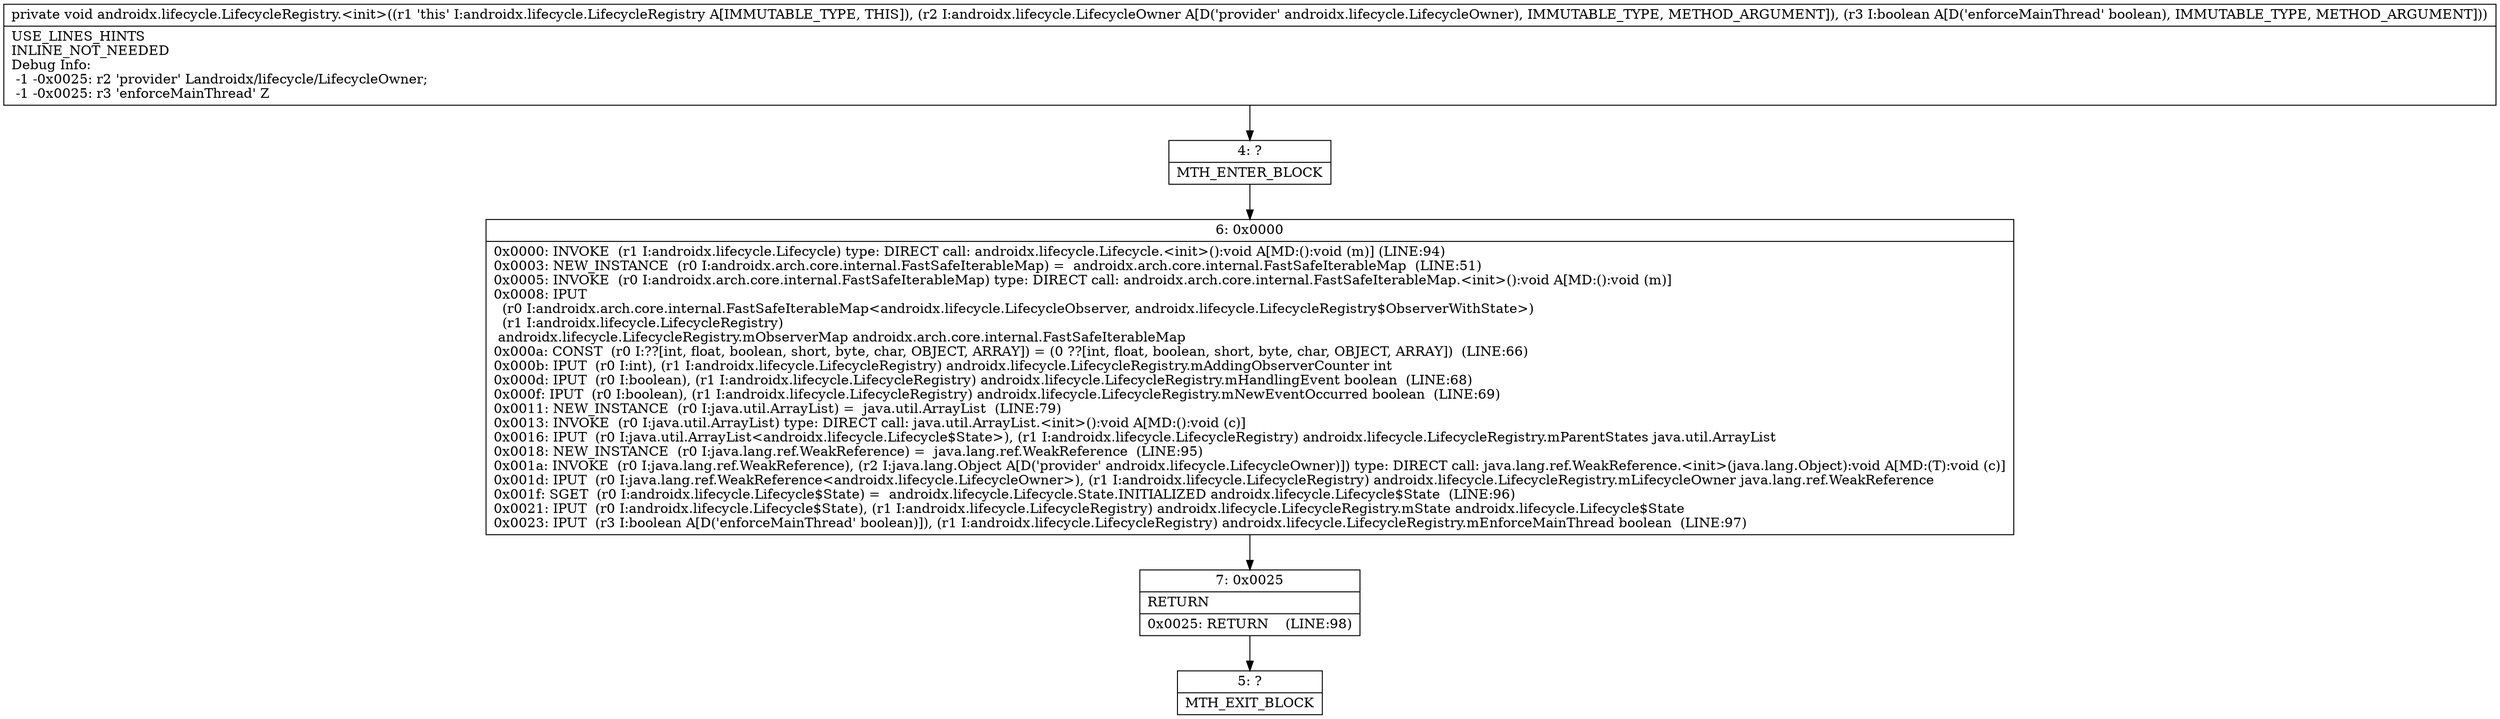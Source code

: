 digraph "CFG forandroidx.lifecycle.LifecycleRegistry.\<init\>(Landroidx\/lifecycle\/LifecycleOwner;Z)V" {
Node_4 [shape=record,label="{4\:\ ?|MTH_ENTER_BLOCK\l}"];
Node_6 [shape=record,label="{6\:\ 0x0000|0x0000: INVOKE  (r1 I:androidx.lifecycle.Lifecycle) type: DIRECT call: androidx.lifecycle.Lifecycle.\<init\>():void A[MD:():void (m)] (LINE:94)\l0x0003: NEW_INSTANCE  (r0 I:androidx.arch.core.internal.FastSafeIterableMap) =  androidx.arch.core.internal.FastSafeIterableMap  (LINE:51)\l0x0005: INVOKE  (r0 I:androidx.arch.core.internal.FastSafeIterableMap) type: DIRECT call: androidx.arch.core.internal.FastSafeIterableMap.\<init\>():void A[MD:():void (m)]\l0x0008: IPUT  \l  (r0 I:androidx.arch.core.internal.FastSafeIterableMap\<androidx.lifecycle.LifecycleObserver, androidx.lifecycle.LifecycleRegistry$ObserverWithState\>)\l  (r1 I:androidx.lifecycle.LifecycleRegistry)\l androidx.lifecycle.LifecycleRegistry.mObserverMap androidx.arch.core.internal.FastSafeIterableMap \l0x000a: CONST  (r0 I:??[int, float, boolean, short, byte, char, OBJECT, ARRAY]) = (0 ??[int, float, boolean, short, byte, char, OBJECT, ARRAY])  (LINE:66)\l0x000b: IPUT  (r0 I:int), (r1 I:androidx.lifecycle.LifecycleRegistry) androidx.lifecycle.LifecycleRegistry.mAddingObserverCounter int \l0x000d: IPUT  (r0 I:boolean), (r1 I:androidx.lifecycle.LifecycleRegistry) androidx.lifecycle.LifecycleRegistry.mHandlingEvent boolean  (LINE:68)\l0x000f: IPUT  (r0 I:boolean), (r1 I:androidx.lifecycle.LifecycleRegistry) androidx.lifecycle.LifecycleRegistry.mNewEventOccurred boolean  (LINE:69)\l0x0011: NEW_INSTANCE  (r0 I:java.util.ArrayList) =  java.util.ArrayList  (LINE:79)\l0x0013: INVOKE  (r0 I:java.util.ArrayList) type: DIRECT call: java.util.ArrayList.\<init\>():void A[MD:():void (c)]\l0x0016: IPUT  (r0 I:java.util.ArrayList\<androidx.lifecycle.Lifecycle$State\>), (r1 I:androidx.lifecycle.LifecycleRegistry) androidx.lifecycle.LifecycleRegistry.mParentStates java.util.ArrayList \l0x0018: NEW_INSTANCE  (r0 I:java.lang.ref.WeakReference) =  java.lang.ref.WeakReference  (LINE:95)\l0x001a: INVOKE  (r0 I:java.lang.ref.WeakReference), (r2 I:java.lang.Object A[D('provider' androidx.lifecycle.LifecycleOwner)]) type: DIRECT call: java.lang.ref.WeakReference.\<init\>(java.lang.Object):void A[MD:(T):void (c)]\l0x001d: IPUT  (r0 I:java.lang.ref.WeakReference\<androidx.lifecycle.LifecycleOwner\>), (r1 I:androidx.lifecycle.LifecycleRegistry) androidx.lifecycle.LifecycleRegistry.mLifecycleOwner java.lang.ref.WeakReference \l0x001f: SGET  (r0 I:androidx.lifecycle.Lifecycle$State) =  androidx.lifecycle.Lifecycle.State.INITIALIZED androidx.lifecycle.Lifecycle$State  (LINE:96)\l0x0021: IPUT  (r0 I:androidx.lifecycle.Lifecycle$State), (r1 I:androidx.lifecycle.LifecycleRegistry) androidx.lifecycle.LifecycleRegistry.mState androidx.lifecycle.Lifecycle$State \l0x0023: IPUT  (r3 I:boolean A[D('enforceMainThread' boolean)]), (r1 I:androidx.lifecycle.LifecycleRegistry) androidx.lifecycle.LifecycleRegistry.mEnforceMainThread boolean  (LINE:97)\l}"];
Node_7 [shape=record,label="{7\:\ 0x0025|RETURN\l|0x0025: RETURN    (LINE:98)\l}"];
Node_5 [shape=record,label="{5\:\ ?|MTH_EXIT_BLOCK\l}"];
MethodNode[shape=record,label="{private void androidx.lifecycle.LifecycleRegistry.\<init\>((r1 'this' I:androidx.lifecycle.LifecycleRegistry A[IMMUTABLE_TYPE, THIS]), (r2 I:androidx.lifecycle.LifecycleOwner A[D('provider' androidx.lifecycle.LifecycleOwner), IMMUTABLE_TYPE, METHOD_ARGUMENT]), (r3 I:boolean A[D('enforceMainThread' boolean), IMMUTABLE_TYPE, METHOD_ARGUMENT]))  | USE_LINES_HINTS\lINLINE_NOT_NEEDED\lDebug Info:\l  \-1 \-0x0025: r2 'provider' Landroidx\/lifecycle\/LifecycleOwner;\l  \-1 \-0x0025: r3 'enforceMainThread' Z\l}"];
MethodNode -> Node_4;Node_4 -> Node_6;
Node_6 -> Node_7;
Node_7 -> Node_5;
}

